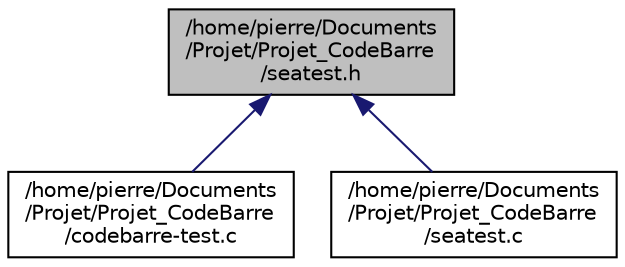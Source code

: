 digraph "/home/pierre/Documents/Projet/Projet_CodeBarre/seatest.h"
{
 // LATEX_PDF_SIZE
  edge [fontname="Helvetica",fontsize="10",labelfontname="Helvetica",labelfontsize="10"];
  node [fontname="Helvetica",fontsize="10",shape=record];
  Node1 [label="/home/pierre/Documents\l/Projet/Projet_CodeBarre\l/seatest.h",height=0.2,width=0.4,color="black", fillcolor="grey75", style="filled", fontcolor="black",tooltip=" "];
  Node1 -> Node2 [dir="back",color="midnightblue",fontsize="10",style="solid",fontname="Helvetica"];
  Node2 [label="/home/pierre/Documents\l/Projet/Projet_CodeBarre\l/codebarre-test.c",height=0.2,width=0.4,color="black", fillcolor="white", style="filled",URL="$codebarre-test_8c.html",tooltip="Ce fichier contient les fonctions de test des fichiers pnm.c et codebarre.c."];
  Node1 -> Node3 [dir="back",color="midnightblue",fontsize="10",style="solid",fontname="Helvetica"];
  Node3 [label="/home/pierre/Documents\l/Projet/Projet_CodeBarre\l/seatest.c",height=0.2,width=0.4,color="black", fillcolor="white", style="filled",URL="$seatest_8c.html",tooltip=" "];
}
